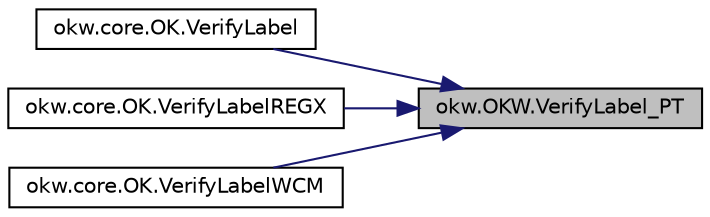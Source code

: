 digraph "okw.OKW.VerifyLabel_PT"
{
 // INTERACTIVE_SVG=YES
 // LATEX_PDF_SIZE
  edge [fontname="Helvetica",fontsize="10",labelfontname="Helvetica",labelfontsize="10"];
  node [fontname="Helvetica",fontsize="10",shape=record];
  rankdir="RL";
  Node1 [label="okw.OKW.VerifyLabel_PT",height=0.2,width=0.4,color="black", fillcolor="grey75", style="filled", fontcolor="black",tooltip="Polling Time in [ms] für das Schlüsselwort VerifyLabel."];
  Node1 -> Node2 [dir="back",color="midnightblue",fontsize="10",style="solid",fontname="Helvetica"];
  Node2 [label="okw.core.OK.VerifyLabel",height=0.2,width=0.4,color="black", fillcolor="white", style="filled",URL="$classokw_1_1core_1_1_o_k.html#a1bfa8ae24fc44958e4e3c4272c120bb8",tooltip="Überprüft die Beschreibung des Objektes."];
  Node1 -> Node3 [dir="back",color="midnightblue",fontsize="10",style="solid",fontname="Helvetica"];
  Node3 [label="okw.core.OK.VerifyLabelREGX",height=0.2,width=0.4,color="black", fillcolor="white", style="filled",URL="$classokw_1_1core_1_1_o_k.html#aeedf0dfdfe514b50ad774eb187a8cc34",tooltip="Überprüft die Überschrift des Objektes."];
  Node1 -> Node4 [dir="back",color="midnightblue",fontsize="10",style="solid",fontname="Helvetica"];
  Node4 [label="okw.core.OK.VerifyLabelWCM",height=0.2,width=0.4,color="black", fillcolor="white", style="filled",URL="$classokw_1_1core_1_1_o_k.html#a4187442dc3574358fda8af18cb03f15e",tooltip="Überprüft die Beschreibung/Label des Objektes."];
}
